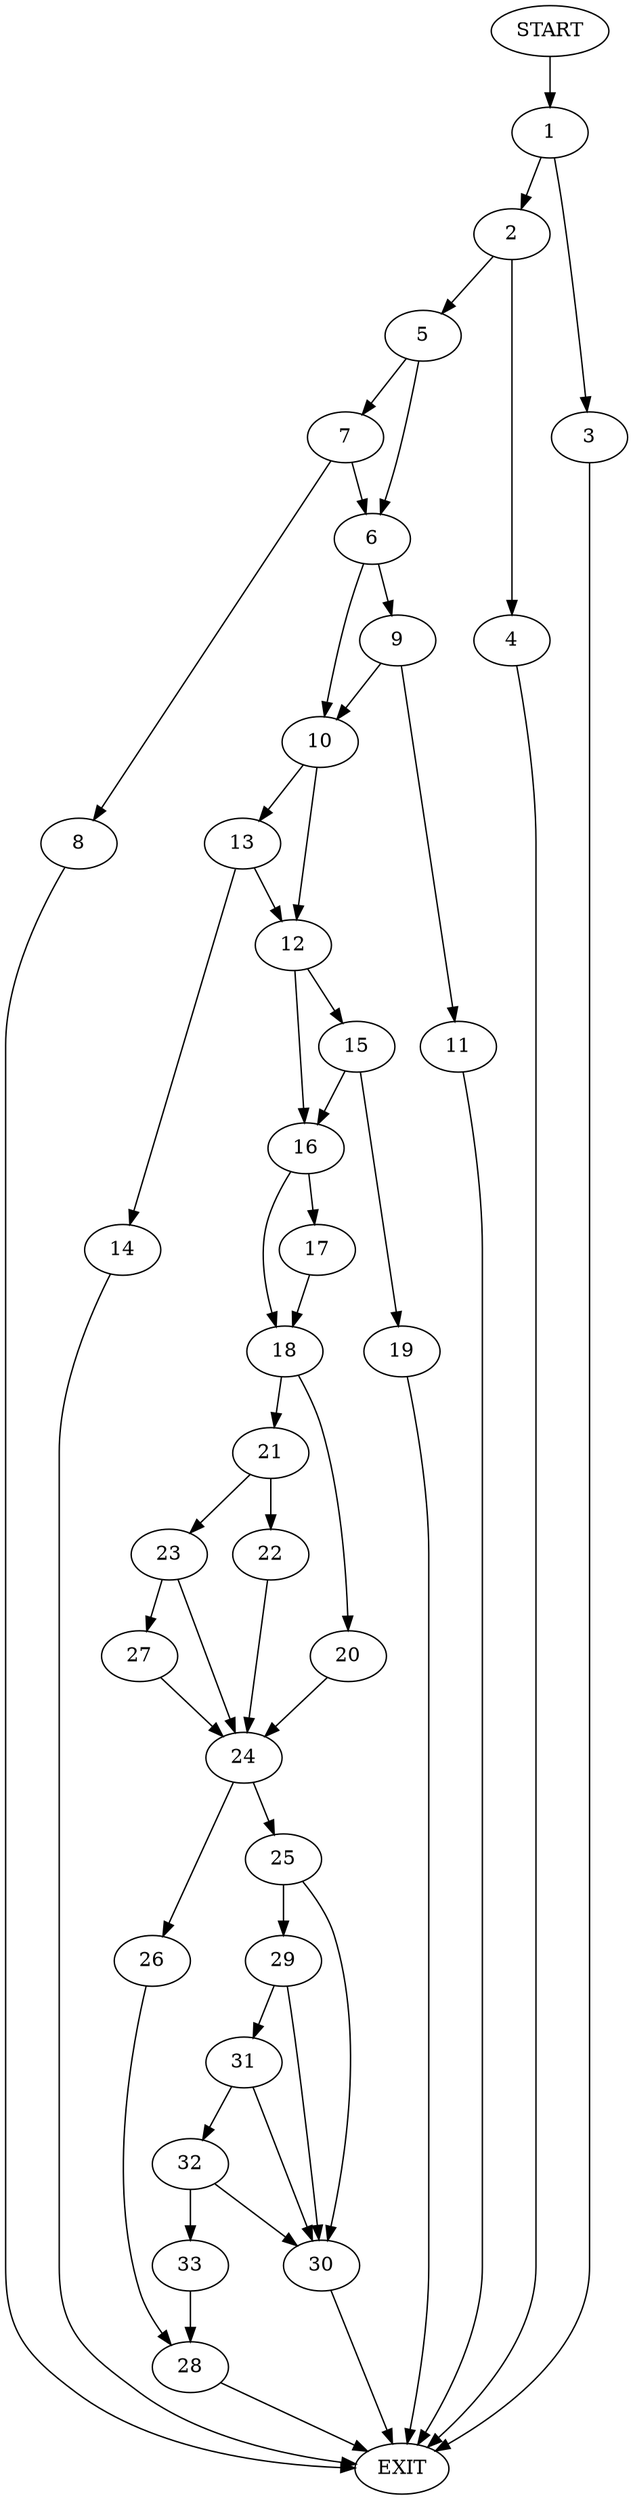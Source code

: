 digraph {
0 [label="START"]
34 [label="EXIT"]
0 -> 1
1 -> 2
1 -> 3
2 -> 4
2 -> 5
3 -> 34
4 -> 34
5 -> 6
5 -> 7
7 -> 8
7 -> 6
6 -> 9
6 -> 10
8 -> 34
9 -> 11
9 -> 10
10 -> 12
10 -> 13
11 -> 34
13 -> 12
13 -> 14
12 -> 15
12 -> 16
14 -> 34
16 -> 17
16 -> 18
15 -> 19
15 -> 16
19 -> 34
18 -> 20
18 -> 21
17 -> 18
21 -> 22
21 -> 23
20 -> 24
24 -> 25
24 -> 26
23 -> 27
23 -> 24
22 -> 24
27 -> 24
26 -> 28
25 -> 29
25 -> 30
28 -> 34
30 -> 34
29 -> 31
29 -> 30
31 -> 32
31 -> 30
32 -> 33
32 -> 30
33 -> 28
}
